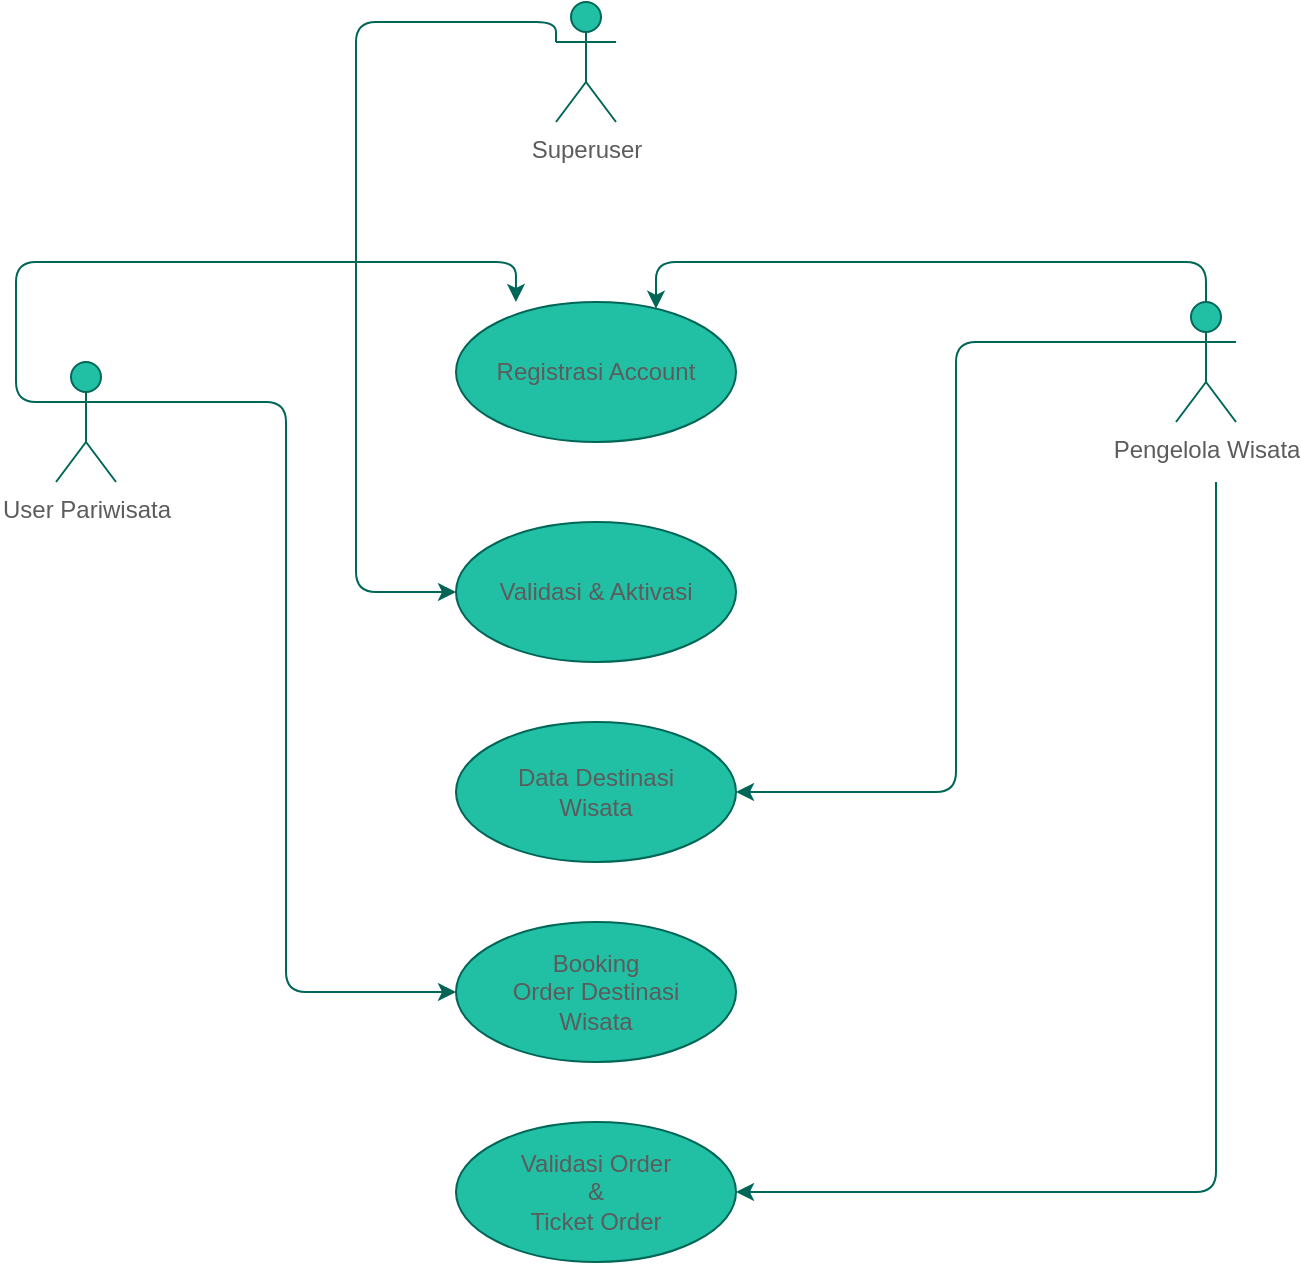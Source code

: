 <mxfile version="14.2.7" type="github">
  <diagram id="czWmQDC1SiOeXz4m1C-m" name="Sistem_Berjalan">
    <mxGraphModel dx="1157" dy="652" grid="1" gridSize="10" guides="1" tooltips="1" connect="1" arrows="1" fold="1" page="1" pageScale="1" pageWidth="850" pageHeight="1100" math="0" shadow="0">
      <root>
        <mxCell id="0" />
        <mxCell id="1" parent="0" />
        <mxCell id="4GkhkhjfWNRsV4Wuxg6R-10" style="edgeStyle=orthogonalEdgeStyle;curved=0;rounded=1;sketch=0;orthogonalLoop=1;jettySize=auto;html=1;exitX=0;exitY=0.333;exitDx=0;exitDy=0;exitPerimeter=0;entryX=0.214;entryY=0;entryDx=0;entryDy=0;entryPerimeter=0;strokeColor=#006658;fillColor=#21C0A5;fontColor=#5C5C5C;" edge="1" parent="1" source="4GkhkhjfWNRsV4Wuxg6R-1" target="4GkhkhjfWNRsV4Wuxg6R-6">
          <mxGeometry relative="1" as="geometry" />
        </mxCell>
        <mxCell id="4GkhkhjfWNRsV4Wuxg6R-21" style="edgeStyle=orthogonalEdgeStyle;curved=0;rounded=1;sketch=0;orthogonalLoop=1;jettySize=auto;html=1;exitX=1;exitY=0.333;exitDx=0;exitDy=0;exitPerimeter=0;entryX=0;entryY=0.5;entryDx=0;entryDy=0;strokeColor=#006658;fillColor=#21C0A5;fontColor=#5C5C5C;" edge="1" parent="1" source="4GkhkhjfWNRsV4Wuxg6R-1" target="4GkhkhjfWNRsV4Wuxg6R-20">
          <mxGeometry relative="1" as="geometry" />
        </mxCell>
        <mxCell id="4GkhkhjfWNRsV4Wuxg6R-1" value="User Pariwisata" style="shape=umlActor;verticalLabelPosition=bottom;verticalAlign=top;html=1;fillColor=#21C0A5;strokeColor=#006658;fontColor=#5C5C5C;" vertex="1" parent="1">
          <mxGeometry x="130" y="200" width="30" height="60" as="geometry" />
        </mxCell>
        <mxCell id="4GkhkhjfWNRsV4Wuxg6R-6" value="Registrasi Account" style="ellipse;whiteSpace=wrap;html=1;rounded=0;sketch=0;strokeColor=#006658;fillColor=#21C0A5;fontColor=#5C5C5C;" vertex="1" parent="1">
          <mxGeometry x="330" y="170" width="140" height="70" as="geometry" />
        </mxCell>
        <mxCell id="4GkhkhjfWNRsV4Wuxg6R-7" value="Validasi &amp;amp; Aktivasi" style="ellipse;whiteSpace=wrap;html=1;rounded=0;sketch=0;strokeColor=#006658;fillColor=#21C0A5;fontColor=#5C5C5C;" vertex="1" parent="1">
          <mxGeometry x="330" y="280" width="140" height="70" as="geometry" />
        </mxCell>
        <mxCell id="4GkhkhjfWNRsV4Wuxg6R-12" style="edgeStyle=orthogonalEdgeStyle;curved=0;rounded=1;sketch=0;orthogonalLoop=1;jettySize=auto;html=1;exitX=0.5;exitY=0;exitDx=0;exitDy=0;exitPerimeter=0;strokeColor=#006658;fillColor=#21C0A5;fontColor=#5C5C5C;" edge="1" parent="1" source="4GkhkhjfWNRsV4Wuxg6R-11" target="4GkhkhjfWNRsV4Wuxg6R-6">
          <mxGeometry relative="1" as="geometry">
            <Array as="points">
              <mxPoint x="705" y="150" />
              <mxPoint x="430" y="150" />
            </Array>
          </mxGeometry>
        </mxCell>
        <mxCell id="4GkhkhjfWNRsV4Wuxg6R-18" style="edgeStyle=orthogonalEdgeStyle;curved=0;rounded=1;sketch=0;orthogonalLoop=1;jettySize=auto;html=1;exitX=0;exitY=0.333;exitDx=0;exitDy=0;exitPerimeter=0;entryX=1;entryY=0.5;entryDx=0;entryDy=0;strokeColor=#006658;fillColor=#21C0A5;fontColor=#5C5C5C;" edge="1" parent="1" source="4GkhkhjfWNRsV4Wuxg6R-11" target="4GkhkhjfWNRsV4Wuxg6R-17">
          <mxGeometry relative="1" as="geometry" />
        </mxCell>
        <mxCell id="4GkhkhjfWNRsV4Wuxg6R-11" value="Pengelola Wisata" style="shape=umlActor;verticalLabelPosition=bottom;verticalAlign=top;html=1;rounded=0;sketch=0;strokeColor=#006658;fillColor=#21C0A5;fontColor=#5C5C5C;" vertex="1" parent="1">
          <mxGeometry x="690" y="170" width="30" height="60" as="geometry" />
        </mxCell>
        <mxCell id="4GkhkhjfWNRsV4Wuxg6R-16" style="edgeStyle=orthogonalEdgeStyle;curved=0;rounded=1;sketch=0;orthogonalLoop=1;jettySize=auto;html=1;exitX=0;exitY=0.333;exitDx=0;exitDy=0;exitPerimeter=0;entryX=0;entryY=0.5;entryDx=0;entryDy=0;strokeColor=#006658;fillColor=#21C0A5;fontColor=#5C5C5C;" edge="1" parent="1" source="4GkhkhjfWNRsV4Wuxg6R-13" target="4GkhkhjfWNRsV4Wuxg6R-7">
          <mxGeometry relative="1" as="geometry">
            <Array as="points">
              <mxPoint x="280" y="30" />
              <mxPoint x="280" y="315" />
            </Array>
          </mxGeometry>
        </mxCell>
        <mxCell id="4GkhkhjfWNRsV4Wuxg6R-13" value="Superuser" style="shape=umlActor;verticalLabelPosition=bottom;verticalAlign=top;html=1;rounded=0;sketch=0;strokeColor=#006658;fillColor=#21C0A5;fontColor=#5C5C5C;" vertex="1" parent="1">
          <mxGeometry x="380" y="20" width="30" height="60" as="geometry" />
        </mxCell>
        <mxCell id="4GkhkhjfWNRsV4Wuxg6R-17" value="&lt;div&gt;Data Destinasi&lt;/div&gt;&lt;div&gt; Wisata&lt;/div&gt;" style="ellipse;whiteSpace=wrap;html=1;rounded=0;sketch=0;strokeColor=#006658;fillColor=#21C0A5;fontColor=#5C5C5C;" vertex="1" parent="1">
          <mxGeometry x="330" y="380" width="140" height="70" as="geometry" />
        </mxCell>
        <mxCell id="4GkhkhjfWNRsV4Wuxg6R-20" value="&lt;div&gt;Booking &lt;br&gt;&lt;/div&gt;&lt;div&gt;Order Destinasi&lt;/div&gt;&lt;div&gt; Wisata&lt;/div&gt;" style="ellipse;whiteSpace=wrap;html=1;rounded=0;sketch=0;strokeColor=#006658;fillColor=#21C0A5;fontColor=#5C5C5C;" vertex="1" parent="1">
          <mxGeometry x="330" y="480" width="140" height="70" as="geometry" />
        </mxCell>
        <mxCell id="4GkhkhjfWNRsV4Wuxg6R-23" style="edgeStyle=orthogonalEdgeStyle;curved=0;rounded=1;sketch=0;orthogonalLoop=1;jettySize=auto;html=1;strokeColor=#006658;fillColor=#21C0A5;fontColor=#5C5C5C;entryX=1;entryY=0.5;entryDx=0;entryDy=0;" edge="1" parent="1" target="4GkhkhjfWNRsV4Wuxg6R-22">
          <mxGeometry relative="1" as="geometry">
            <mxPoint x="700" y="260" as="targetPoint" />
            <mxPoint x="710" y="260" as="sourcePoint" />
            <Array as="points">
              <mxPoint x="710" y="615" />
            </Array>
          </mxGeometry>
        </mxCell>
        <mxCell id="4GkhkhjfWNRsV4Wuxg6R-22" value="&lt;div&gt;Validasi Order&lt;/div&gt;&lt;div&gt;&amp;amp;&lt;/div&gt;&lt;div&gt;Ticket Order&lt;br&gt;&lt;/div&gt;" style="ellipse;whiteSpace=wrap;html=1;rounded=0;sketch=0;strokeColor=#006658;fillColor=#21C0A5;fontColor=#5C5C5C;" vertex="1" parent="1">
          <mxGeometry x="330" y="580" width="140" height="70" as="geometry" />
        </mxCell>
      </root>
    </mxGraphModel>
  </diagram>
</mxfile>
